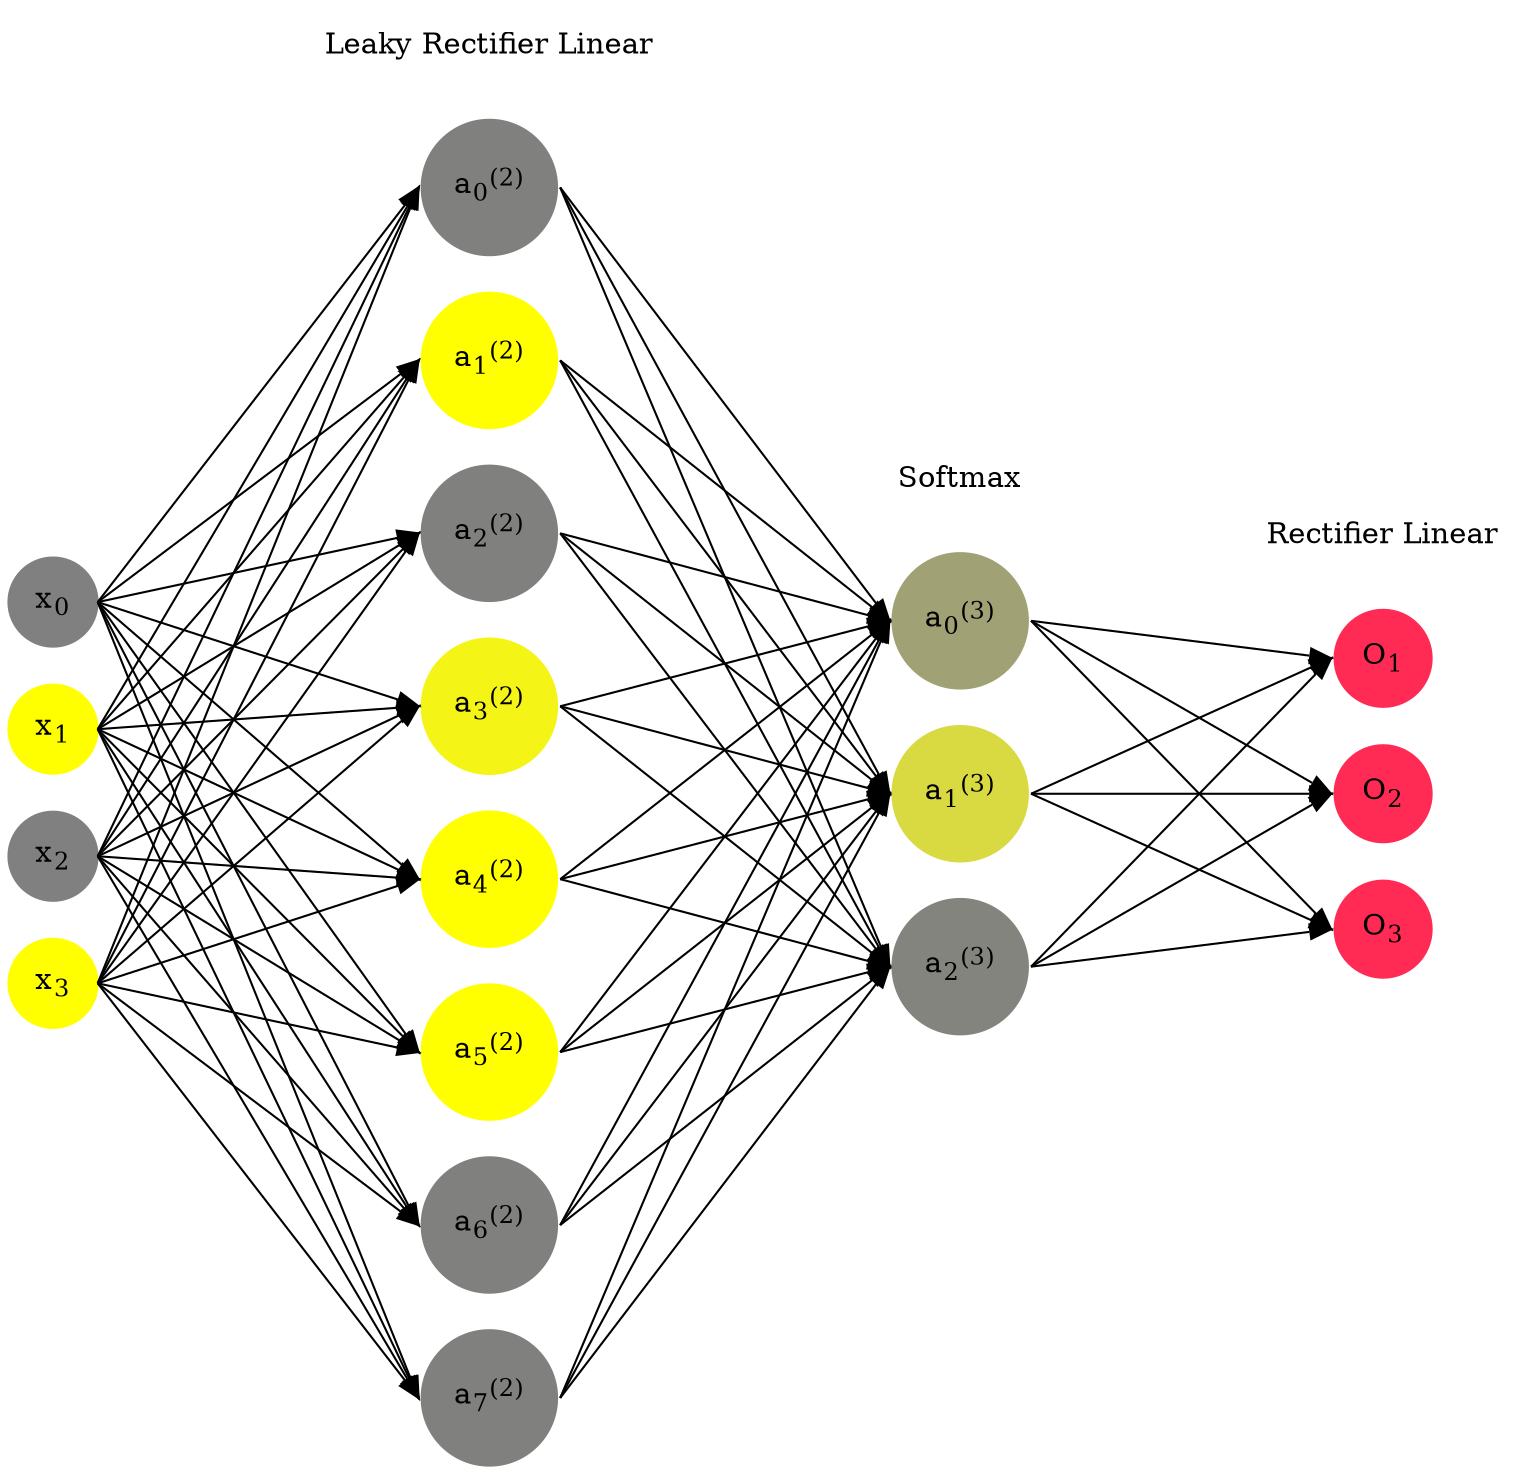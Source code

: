 digraph G {
	rankdir = LR;
	splines=false;
	edge[style=invis];
	ranksep= 1.4;
	{
	node [shape=circle, color="0.1667, 0.0, 0.5", style=filled, fillcolor="0.1667, 0.0, 0.5"];
	x0 [label=<x<sub>0</sub>>];
	}
	{
	node [shape=circle, color="0.1667, 1.0, 1.0", style=filled, fillcolor="0.1667, 1.0, 1.0"];
	x1 [label=<x<sub>1</sub>>];
	}
	{
	node [shape=circle, color="0.1667, 0.0, 0.5", style=filled, fillcolor="0.1667, 0.0, 0.5"];
	x2 [label=<x<sub>2</sub>>];
	}
	{
	node [shape=circle, color="0.1667, 1.0, 1.0", style=filled, fillcolor="0.1667, 1.0, 1.0"];
	x3 [label=<x<sub>3</sub>>];
	}
	{
	node [shape=circle, color="0.1667, 0.001606, 0.500803", style=filled, fillcolor="0.1667, 0.001606, 0.500803"];
	a02 [label=<a<sub>0</sub><sup>(2)</sup>>];
	}
	{
	node [shape=circle, color="0.1667, 2.323348, 1.661674", style=filled, fillcolor="0.1667, 2.323348, 1.661674"];
	a12 [label=<a<sub>1</sub><sup>(2)</sup>>];
	}
	{
	node [shape=circle, color="0.1667, 0.000982, 0.500491", style=filled, fillcolor="0.1667, 0.000982, 0.500491"];
	a22 [label=<a<sub>2</sub><sup>(2)</sup>>];
	}
	{
	node [shape=circle, color="0.1667, 0.908274, 0.954137", style=filled, fillcolor="0.1667, 0.908274, 0.954137"];
	a32 [label=<a<sub>3</sub><sup>(2)</sup>>];
	}
	{
	node [shape=circle, color="0.1667, 2.448454, 1.724227", style=filled, fillcolor="0.1667, 2.448454, 1.724227"];
	a42 [label=<a<sub>4</sub><sup>(2)</sup>>];
	}
	{
	node [shape=circle, color="0.1667, 1.859880, 1.429940", style=filled, fillcolor="0.1667, 1.859880, 1.429940"];
	a52 [label=<a<sub>5</sub><sup>(2)</sup>>];
	}
	{
	node [shape=circle, color="0.1667, 0.001015, 0.500508", style=filled, fillcolor="0.1667, 0.001015, 0.500508"];
	a62 [label=<a<sub>6</sub><sup>(2)</sup>>];
	}
	{
	node [shape=circle, color="0.1667, 0.000554, 0.500277", style=filled, fillcolor="0.1667, 0.000554, 0.500277"];
	a72 [label=<a<sub>7</sub><sup>(2)</sup>>];
	}
	{
	node [shape=circle, color="0.1667, 0.265189, 0.632595", style=filled, fillcolor="0.1667, 0.265189, 0.632595"];
	a03 [label=<a<sub>0</sub><sup>(3)</sup>>];
	}
	{
	node [shape=circle, color="0.1667, 0.698563, 0.849281", style=filled, fillcolor="0.1667, 0.698563, 0.849281"];
	a13 [label=<a<sub>1</sub><sup>(3)</sup>>];
	}
	{
	node [shape=circle, color="0.1667, 0.036248, 0.518124", style=filled, fillcolor="0.1667, 0.036248, 0.518124"];
	a23 [label=<a<sub>2</sub><sup>(3)</sup>>];
	}
	{
	node [shape=circle, color="0.9667, 0.83, 1.0", style=filled, fillcolor="0.9667, 0.83, 1.0"];
	O1 [label=<O<sub>1</sub>>];
	}
	{
	node [shape=circle, color="0.9667, 0.83, 1.0", style=filled, fillcolor="0.9667, 0.83, 1.0"];
	O2 [label=<O<sub>2</sub>>];
	}
	{
	node [shape=circle, color="0.9667, 0.83, 1.0", style=filled, fillcolor="0.9667, 0.83, 1.0"];
	O3 [label=<O<sub>3</sub>>];
	}
	{
	rank=same;
	x0->x1->x2->x3;
	}
	{
	rank=same;
	a02->a12->a22->a32->a42->a52->a62->a72;
	}
	{
	rank=same;
	a03->a13->a23;
	}
	{
	rank=same;
	O1->O2->O3;
	}
	l1 [shape=plaintext,label="Leaky Rectifier Linear"];
	l1->a02;
	{rank=same; l1;a02};
	l2 [shape=plaintext,label="Softmax"];
	l2->a03;
	{rank=same; l2;a03};
	l3 [shape=plaintext,label="Rectifier Linear"];
	l3->O1;
	{rank=same; l3;O1};
edge[style=solid, tailport=e, headport=w];
	{x0;x1;x2;x3} -> {a02;a12;a22;a32;a42;a52;a62;a72};
	{a02;a12;a22;a32;a42;a52;a62;a72} -> {a03;a13;a23};
	{a03;a13;a23} -> {O1,O2,O3};
}